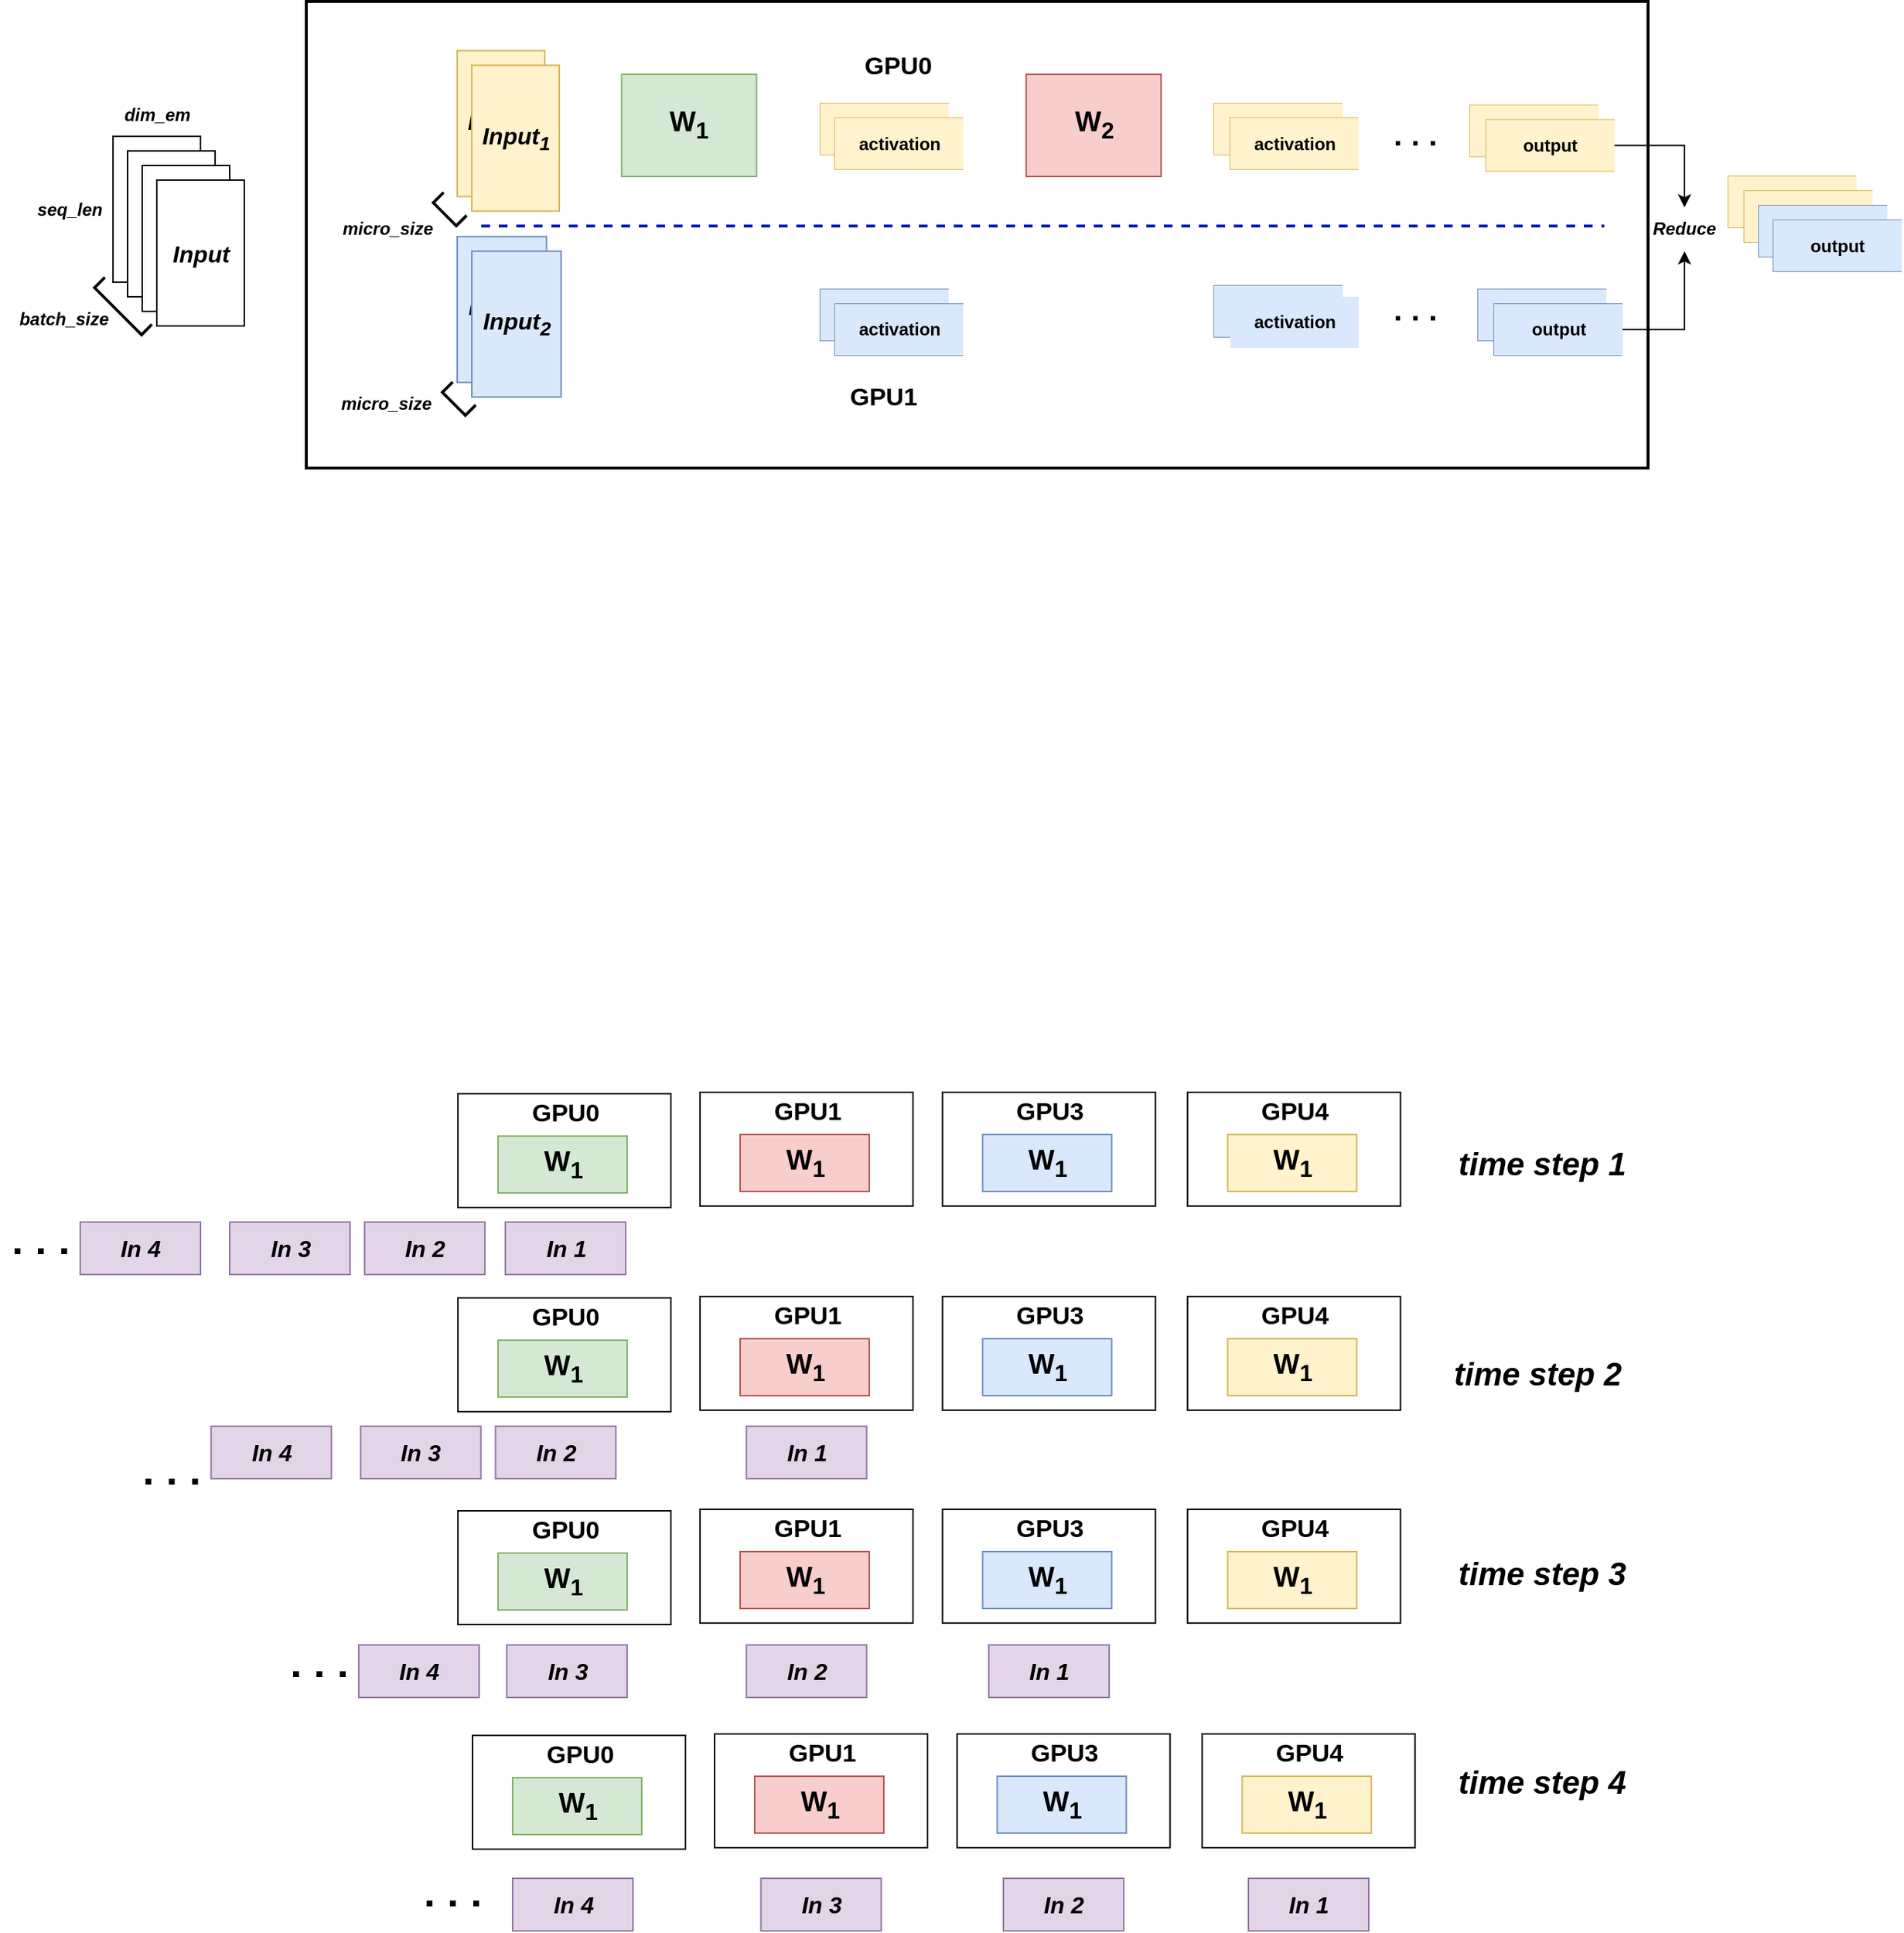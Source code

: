 <mxfile version="24.7.17">
  <diagram name="第 1 页" id="ZWRC2w0TFUeUorTWZ9yR">
    <mxGraphModel dx="2837" dy="1198" grid="1" gridSize="10" guides="1" tooltips="1" connect="1" arrows="1" fold="1" page="1" pageScale="1" pageWidth="827" pageHeight="1169" math="0" shadow="0">
      <root>
        <mxCell id="0" />
        <mxCell id="1" parent="0" />
        <mxCell id="dyWyHomLnpfcVi7wMT9M-77" value="" style="rounded=0;whiteSpace=wrap;html=1;" vertex="1" parent="1">
          <mxGeometry x="154" y="1362" width="146" height="78" as="geometry" />
        </mxCell>
        <mxCell id="dyWyHomLnpfcVi7wMT9M-1" value="" style="rounded=0;whiteSpace=wrap;html=1;strokeWidth=2;" vertex="1" parent="1">
          <mxGeometry x="50" y="613" width="920" height="320" as="geometry" />
        </mxCell>
        <mxCell id="dyWyHomLnpfcVi7wMT9M-2" value="&lt;b&gt;&lt;font style=&quot;font-size: 16px;&quot;&gt;&lt;i&gt;Input&lt;/i&gt;&lt;/font&gt;&lt;/b&gt;" style="rounded=0;whiteSpace=wrap;html=1;" vertex="1" parent="1">
          <mxGeometry x="-82.5" y="705.5" width="60" height="100" as="geometry" />
        </mxCell>
        <mxCell id="dyWyHomLnpfcVi7wMT9M-3" value="&lt;b&gt;&lt;font style=&quot;font-size: 19px;&quot;&gt;W&lt;sub&gt;1&lt;/sub&gt;&lt;/font&gt;&lt;/b&gt;" style="rounded=0;whiteSpace=wrap;html=1;fillColor=#d5e8d4;strokeColor=#82b366;" vertex="1" parent="1">
          <mxGeometry x="266.25" y="663" width="92.5" height="70" as="geometry" />
        </mxCell>
        <mxCell id="dyWyHomLnpfcVi7wMT9M-4" value="&lt;b&gt;&lt;font style=&quot;font-size: 19px;&quot;&gt;W&lt;sub&gt;1&lt;/sub&gt;&lt;/font&gt;&lt;/b&gt;" style="rounded=0;whiteSpace=wrap;html=1;fillColor=#d5e8d4;strokeColor=#82b366;" vertex="1" parent="1">
          <mxGeometry x="181.5" y="1391" width="88.5" height="39" as="geometry" />
        </mxCell>
        <mxCell id="dyWyHomLnpfcVi7wMT9M-5" value="" style="endArrow=none;dashed=1;html=1;rounded=0;strokeWidth=2;fillColor=#0050ef;strokeColor=#001DBC;" edge="1" parent="1">
          <mxGeometry width="50" height="50" relative="1" as="geometry">
            <mxPoint x="170" y="767" as="sourcePoint" />
            <mxPoint x="940" y="767" as="targetPoint" />
          </mxGeometry>
        </mxCell>
        <mxCell id="dyWyHomLnpfcVi7wMT9M-6" value="&lt;b&gt;&lt;font style=&quot;font-size: 17px;&quot;&gt;GPU0&lt;/font&gt;&lt;/b&gt;" style="text;html=1;align=center;verticalAlign=middle;whiteSpace=wrap;rounded=0;" vertex="1" parent="1">
          <mxGeometry x="426.25" y="643" width="60" height="30" as="geometry" />
        </mxCell>
        <mxCell id="dyWyHomLnpfcVi7wMT9M-7" value="&lt;b&gt;&lt;font style=&quot;font-size: 17px;&quot;&gt;GPU1&lt;/font&gt;&lt;/b&gt;" style="text;html=1;align=center;verticalAlign=middle;whiteSpace=wrap;rounded=0;" vertex="1" parent="1">
          <mxGeometry x="416.25" y="870.4" width="60" height="30" as="geometry" />
        </mxCell>
        <mxCell id="dyWyHomLnpfcVi7wMT9M-8" value="" style="shape=table;startSize=0;container=1;collapsible=0;childLayout=tableLayout;fillColor=#fff2cc;strokeColor=#d6b656;" vertex="1" parent="1">
          <mxGeometry x="402.5" y="683" width="87.5" height="35" as="geometry" />
        </mxCell>
        <mxCell id="dyWyHomLnpfcVi7wMT9M-9" value="" style="shape=tableRow;horizontal=0;startSize=0;swimlaneHead=0;swimlaneBody=0;strokeColor=inherit;top=0;left=0;bottom=0;right=0;collapsible=0;dropTarget=0;fillColor=none;points=[[0,0.5],[1,0.5]];portConstraint=eastwest;" vertex="1" parent="dyWyHomLnpfcVi7wMT9M-8">
          <mxGeometry width="87.5" height="35" as="geometry" />
        </mxCell>
        <mxCell id="dyWyHomLnpfcVi7wMT9M-10" value="&lt;b&gt;activation&lt;/b&gt;" style="shape=partialRectangle;html=1;whiteSpace=wrap;connectable=0;strokeColor=#d6b656;overflow=hidden;fillColor=#fff2cc;top=0;left=0;bottom=0;right=0;pointerEvents=1;" vertex="1" parent="dyWyHomLnpfcVi7wMT9M-9">
          <mxGeometry width="88" height="35" as="geometry">
            <mxRectangle width="88" height="35" as="alternateBounds" />
          </mxGeometry>
        </mxCell>
        <mxCell id="dyWyHomLnpfcVi7wMT9M-11" value="" style="shape=table;startSize=0;container=1;collapsible=0;childLayout=tableLayout;fillColor=#dae8fc;strokeColor=#6c8ebf;" vertex="1" parent="1">
          <mxGeometry x="402.5" y="810.5" width="87.5" height="35" as="geometry" />
        </mxCell>
        <mxCell id="dyWyHomLnpfcVi7wMT9M-12" value="" style="shape=tableRow;horizontal=0;startSize=0;swimlaneHead=0;swimlaneBody=0;strokeColor=#6c8ebf;top=0;left=0;bottom=0;right=0;collapsible=0;dropTarget=0;fillColor=#dae8fc;points=[[0,0.5],[1,0.5]];portConstraint=eastwest;" vertex="1" parent="dyWyHomLnpfcVi7wMT9M-11">
          <mxGeometry width="87.5" height="35" as="geometry" />
        </mxCell>
        <mxCell id="dyWyHomLnpfcVi7wMT9M-13" value="&lt;b&gt;activation&lt;/b&gt;" style="shape=partialRectangle;html=1;whiteSpace=wrap;connectable=0;strokeColor=#6c8ebf;overflow=hidden;fillColor=#dae8fc;top=0;left=0;bottom=0;right=0;pointerEvents=1;" vertex="1" parent="dyWyHomLnpfcVi7wMT9M-12">
          <mxGeometry width="88" height="35" as="geometry">
            <mxRectangle width="88" height="35" as="alternateBounds" />
          </mxGeometry>
        </mxCell>
        <mxCell id="dyWyHomLnpfcVi7wMT9M-14" value="&lt;b&gt;&lt;font style=&quot;font-size: 19px;&quot;&gt;W&lt;sub&gt;2&lt;/sub&gt;&lt;/font&gt;&lt;/b&gt;" style="rounded=0;whiteSpace=wrap;html=1;fillColor=#f8cecc;strokeColor=#b85450;" vertex="1" parent="1">
          <mxGeometry x="543.62" y="663" width="92.5" height="70" as="geometry" />
        </mxCell>
        <mxCell id="dyWyHomLnpfcVi7wMT9M-16" value="&lt;b&gt;&lt;font style=&quot;font-size: 16px;&quot;&gt;&lt;i&gt;Input&lt;sub&gt;2&lt;/sub&gt;&lt;/i&gt;&lt;/font&gt;&lt;/b&gt;" style="rounded=0;whiteSpace=wrap;html=1;fillColor=#dae8fc;strokeColor=#6c8ebf;" vertex="1" parent="1">
          <mxGeometry x="153.5" y="774.25" width="61.25" height="100" as="geometry" />
        </mxCell>
        <mxCell id="dyWyHomLnpfcVi7wMT9M-17" value="" style="shape=table;startSize=0;container=1;collapsible=0;childLayout=tableLayout;fillColor=#fff2cc;strokeColor=#d6b656;" vertex="1" parent="1">
          <mxGeometry x="672.5" y="683" width="87.5" height="35" as="geometry" />
        </mxCell>
        <mxCell id="dyWyHomLnpfcVi7wMT9M-18" value="" style="shape=tableRow;horizontal=0;startSize=0;swimlaneHead=0;swimlaneBody=0;strokeColor=inherit;top=0;left=0;bottom=0;right=0;collapsible=0;dropTarget=0;fillColor=none;points=[[0,0.5],[1,0.5]];portConstraint=eastwest;" vertex="1" parent="dyWyHomLnpfcVi7wMT9M-17">
          <mxGeometry width="87.5" height="35" as="geometry" />
        </mxCell>
        <mxCell id="dyWyHomLnpfcVi7wMT9M-19" value="&lt;b&gt;activation&lt;/b&gt;" style="shape=partialRectangle;html=1;whiteSpace=wrap;connectable=0;strokeColor=#d6b656;overflow=hidden;fillColor=#fff2cc;top=0;left=0;bottom=0;right=0;pointerEvents=1;" vertex="1" parent="dyWyHomLnpfcVi7wMT9M-18">
          <mxGeometry width="88" height="35" as="geometry">
            <mxRectangle width="88" height="35" as="alternateBounds" />
          </mxGeometry>
        </mxCell>
        <mxCell id="dyWyHomLnpfcVi7wMT9M-20" value="" style="shape=table;startSize=0;container=1;collapsible=0;childLayout=tableLayout;fillColor=#dae8fc;strokeColor=#6c8ebf;" vertex="1" parent="1">
          <mxGeometry x="672.5" y="808" width="87.5" height="35" as="geometry" />
        </mxCell>
        <mxCell id="dyWyHomLnpfcVi7wMT9M-21" value="" style="shape=tableRow;horizontal=0;startSize=0;swimlaneHead=0;swimlaneBody=0;strokeColor=#6c8ebf;top=0;left=0;bottom=0;right=0;collapsible=0;dropTarget=0;fillColor=#dae8fc;points=[[0,0.5],[1,0.5]];portConstraint=eastwest;" vertex="1" parent="dyWyHomLnpfcVi7wMT9M-20">
          <mxGeometry width="87.5" height="35" as="geometry" />
        </mxCell>
        <mxCell id="dyWyHomLnpfcVi7wMT9M-22" value="&lt;b&gt;activation&lt;/b&gt;" style="shape=partialRectangle;html=1;whiteSpace=wrap;connectable=0;strokeColor=#6c8ebf;overflow=hidden;fillColor=#dae8fc;top=0;left=0;bottom=0;right=0;pointerEvents=1;" vertex="1" parent="dyWyHomLnpfcVi7wMT9M-21">
          <mxGeometry width="88" height="35" as="geometry">
            <mxRectangle width="88" height="35" as="alternateBounds" />
          </mxGeometry>
        </mxCell>
        <mxCell id="dyWyHomLnpfcVi7wMT9M-23" value="&lt;b&gt;&lt;i&gt;batch_size&lt;/i&gt;&lt;/b&gt;" style="text;html=1;align=center;verticalAlign=middle;whiteSpace=wrap;rounded=0;" vertex="1" parent="1">
          <mxGeometry x="-160" y="815.5" width="87.5" height="30" as="geometry" />
        </mxCell>
        <mxCell id="dyWyHomLnpfcVi7wMT9M-24" value="&lt;i&gt;&lt;b&gt;seq_len&lt;/b&gt;&lt;/i&gt;" style="text;html=1;align=center;verticalAlign=middle;whiteSpace=wrap;rounded=0;" vertex="1" parent="1">
          <mxGeometry x="-142.5" y="740.5" width="60" height="30" as="geometry" />
        </mxCell>
        <mxCell id="dyWyHomLnpfcVi7wMT9M-25" value="&lt;i&gt;&lt;b&gt;dim_em&lt;/b&gt;&lt;/i&gt;" style="text;html=1;align=center;verticalAlign=middle;whiteSpace=wrap;rounded=0;" vertex="1" parent="1">
          <mxGeometry x="-82.5" y="675.5" width="60" height="30" as="geometry" />
        </mxCell>
        <mxCell id="dyWyHomLnpfcVi7wMT9M-26" value="&lt;b&gt;&lt;font style=&quot;font-size: 16px;&quot;&gt;&lt;i&gt;Input&lt;/i&gt;&lt;/font&gt;&lt;/b&gt;" style="rounded=0;whiteSpace=wrap;html=1;" vertex="1" parent="1">
          <mxGeometry x="-72.5" y="715.5" width="60" height="100" as="geometry" />
        </mxCell>
        <mxCell id="dyWyHomLnpfcVi7wMT9M-27" value="&lt;b&gt;&lt;font style=&quot;font-size: 16px;&quot;&gt;&lt;i&gt;Input&lt;/i&gt;&lt;/font&gt;&lt;/b&gt;" style="rounded=0;whiteSpace=wrap;html=1;" vertex="1" parent="1">
          <mxGeometry x="-62.5" y="725.5" width="60" height="100" as="geometry" />
        </mxCell>
        <mxCell id="dyWyHomLnpfcVi7wMT9M-28" value="" style="strokeWidth=2;html=1;shape=mxgraph.flowchart.annotation_1;align=left;pointerEvents=1;rotation=-45;" vertex="1" parent="1">
          <mxGeometry x="-80.52" y="799.07" width="10" height="45.61" as="geometry" />
        </mxCell>
        <mxCell id="dyWyHomLnpfcVi7wMT9M-29" value="&lt;b&gt;&lt;font style=&quot;font-size: 16px;&quot;&gt;&lt;i&gt;Input&lt;sub&gt;1&lt;/sub&gt;&lt;/i&gt;&lt;/font&gt;&lt;/b&gt;" style="rounded=0;whiteSpace=wrap;html=1;fillColor=#fff2cc;strokeColor=#d6b656;" vertex="1" parent="1">
          <mxGeometry x="153.5" y="646.75" width="60" height="100" as="geometry" />
        </mxCell>
        <mxCell id="dyWyHomLnpfcVi7wMT9M-30" value="&lt;b&gt;&lt;font style=&quot;font-size: 16px;&quot;&gt;&lt;i&gt;Input&lt;/i&gt;&lt;/font&gt;&lt;/b&gt;" style="rounded=0;whiteSpace=wrap;html=1;" vertex="1" parent="1">
          <mxGeometry x="-52.5" y="735.5" width="60" height="100" as="geometry" />
        </mxCell>
        <mxCell id="dyWyHomLnpfcVi7wMT9M-31" value="&lt;b&gt;&lt;font style=&quot;font-size: 16px;&quot;&gt;&lt;i&gt;Input&lt;sub&gt;1&lt;/sub&gt;&lt;/i&gt;&lt;/font&gt;&lt;/b&gt;" style="rounded=0;whiteSpace=wrap;html=1;fillColor=#fff2cc;strokeColor=#d6b656;" vertex="1" parent="1">
          <mxGeometry x="163.5" y="656.75" width="60" height="100" as="geometry" />
        </mxCell>
        <mxCell id="dyWyHomLnpfcVi7wMT9M-32" value="&lt;b&gt;&lt;font style=&quot;font-size: 16px;&quot;&gt;&lt;i&gt;Input&lt;sub&gt;2&lt;/sub&gt;&lt;/i&gt;&lt;/font&gt;&lt;/b&gt;" style="rounded=0;whiteSpace=wrap;html=1;fillColor=#dae8fc;strokeColor=#6c8ebf;" vertex="1" parent="1">
          <mxGeometry x="163.5" y="784.25" width="61.25" height="100" as="geometry" />
        </mxCell>
        <mxCell id="dyWyHomLnpfcVi7wMT9M-33" value="" style="strokeWidth=2;html=1;shape=mxgraph.flowchart.annotation_1;align=left;pointerEvents=1;rotation=-45;" vertex="1" parent="1">
          <mxGeometry x="143.5" y="744.25" width="10" height="22.29" as="geometry" />
        </mxCell>
        <mxCell id="dyWyHomLnpfcVi7wMT9M-34" value="&lt;b&gt;&lt;i&gt;micro_size&lt;/i&gt;&lt;/b&gt;" style="text;html=1;align=center;verticalAlign=middle;whiteSpace=wrap;rounded=0;" vertex="1" parent="1">
          <mxGeometry x="62.25" y="754.25" width="87.5" height="30" as="geometry" />
        </mxCell>
        <mxCell id="dyWyHomLnpfcVi7wMT9M-35" value="" style="strokeWidth=2;html=1;shape=mxgraph.flowchart.annotation_1;align=left;pointerEvents=1;rotation=-45;" vertex="1" parent="1">
          <mxGeometry x="149.75" y="874.25" width="10" height="22.29" as="geometry" />
        </mxCell>
        <mxCell id="dyWyHomLnpfcVi7wMT9M-36" value="&lt;b&gt;&lt;i&gt;micro_size&lt;/i&gt;&lt;/b&gt;" style="text;html=1;align=center;verticalAlign=middle;whiteSpace=wrap;rounded=0;" vertex="1" parent="1">
          <mxGeometry x="61" y="874.25" width="87.5" height="30" as="geometry" />
        </mxCell>
        <mxCell id="dyWyHomLnpfcVi7wMT9M-38" value="" style="shape=table;startSize=0;container=1;collapsible=0;childLayout=tableLayout;fillColor=#fff2cc;strokeColor=#d6b656;" vertex="1" parent="1">
          <mxGeometry x="412.5" y="693" width="87.5" height="35" as="geometry" />
        </mxCell>
        <mxCell id="dyWyHomLnpfcVi7wMT9M-39" value="" style="shape=tableRow;horizontal=0;startSize=0;swimlaneHead=0;swimlaneBody=0;strokeColor=inherit;top=0;left=0;bottom=0;right=0;collapsible=0;dropTarget=0;fillColor=none;points=[[0,0.5],[1,0.5]];portConstraint=eastwest;" vertex="1" parent="dyWyHomLnpfcVi7wMT9M-38">
          <mxGeometry width="87.5" height="35" as="geometry" />
        </mxCell>
        <mxCell id="dyWyHomLnpfcVi7wMT9M-40" value="&lt;b&gt;activation&lt;/b&gt;" style="shape=partialRectangle;html=1;whiteSpace=wrap;connectable=0;strokeColor=#d6b656;overflow=hidden;fillColor=#fff2cc;top=0;left=0;bottom=0;right=0;pointerEvents=1;" vertex="1" parent="dyWyHomLnpfcVi7wMT9M-39">
          <mxGeometry width="88" height="35" as="geometry">
            <mxRectangle width="88" height="35" as="alternateBounds" />
          </mxGeometry>
        </mxCell>
        <mxCell id="dyWyHomLnpfcVi7wMT9M-41" value="" style="shape=table;startSize=0;container=1;collapsible=0;childLayout=tableLayout;fillColor=#dae8fc;strokeColor=#6c8ebf;" vertex="1" parent="1">
          <mxGeometry x="412.5" y="820.5" width="87.5" height="35" as="geometry" />
        </mxCell>
        <mxCell id="dyWyHomLnpfcVi7wMT9M-42" value="" style="shape=tableRow;horizontal=0;startSize=0;swimlaneHead=0;swimlaneBody=0;strokeColor=#6c8ebf;top=0;left=0;bottom=0;right=0;collapsible=0;dropTarget=0;fillColor=#dae8fc;points=[[0,0.5],[1,0.5]];portConstraint=eastwest;" vertex="1" parent="dyWyHomLnpfcVi7wMT9M-41">
          <mxGeometry width="87.5" height="35" as="geometry" />
        </mxCell>
        <mxCell id="dyWyHomLnpfcVi7wMT9M-43" value="&lt;b&gt;activation&lt;/b&gt;" style="shape=partialRectangle;html=1;whiteSpace=wrap;connectable=0;strokeColor=#6c8ebf;overflow=hidden;fillColor=#dae8fc;top=0;left=0;bottom=0;right=0;pointerEvents=1;" vertex="1" parent="dyWyHomLnpfcVi7wMT9M-42">
          <mxGeometry width="88" height="35" as="geometry">
            <mxRectangle width="88" height="35" as="alternateBounds" />
          </mxGeometry>
        </mxCell>
        <mxCell id="dyWyHomLnpfcVi7wMT9M-44" value="" style="shape=table;startSize=0;container=1;collapsible=0;childLayout=tableLayout;fillColor=#fff2cc;strokeColor=#d6b656;" vertex="1" parent="1">
          <mxGeometry x="683.5" y="693" width="87.5" height="35" as="geometry" />
        </mxCell>
        <mxCell id="dyWyHomLnpfcVi7wMT9M-45" value="" style="shape=tableRow;horizontal=0;startSize=0;swimlaneHead=0;swimlaneBody=0;strokeColor=inherit;top=0;left=0;bottom=0;right=0;collapsible=0;dropTarget=0;fillColor=none;points=[[0,0.5],[1,0.5]];portConstraint=eastwest;" vertex="1" parent="dyWyHomLnpfcVi7wMT9M-44">
          <mxGeometry width="87.5" height="35" as="geometry" />
        </mxCell>
        <mxCell id="dyWyHomLnpfcVi7wMT9M-46" value="&lt;b&gt;activation&lt;/b&gt;" style="shape=partialRectangle;html=1;whiteSpace=wrap;connectable=0;strokeColor=#d6b656;overflow=hidden;fillColor=#fff2cc;top=0;left=0;bottom=0;right=0;pointerEvents=1;" vertex="1" parent="dyWyHomLnpfcVi7wMT9M-45">
          <mxGeometry width="88" height="35" as="geometry">
            <mxRectangle width="88" height="35" as="alternateBounds" />
          </mxGeometry>
        </mxCell>
        <mxCell id="dyWyHomLnpfcVi7wMT9M-47" value="&lt;b&gt;activation&lt;/b&gt;" style="shape=partialRectangle;html=1;whiteSpace=wrap;connectable=0;strokeColor=#6C8EBF;overflow=hidden;fillColor=#dae8fc;top=0;left=0;bottom=0;right=0;pointerEvents=1;" vertex="1" parent="1">
          <mxGeometry x="683.5" y="815.5" width="88" height="35" as="geometry">
            <mxRectangle width="88" height="35" as="alternateBounds" />
          </mxGeometry>
        </mxCell>
        <mxCell id="dyWyHomLnpfcVi7wMT9M-48" value="" style="endArrow=none;dashed=1;html=1;dashPattern=1 3;strokeWidth=3;rounded=0;" edge="1" parent="1">
          <mxGeometry width="50" height="50" relative="1" as="geometry">
            <mxPoint x="797" y="710.21" as="sourcePoint" />
            <mxPoint x="827" y="710.21" as="targetPoint" />
          </mxGeometry>
        </mxCell>
        <mxCell id="dyWyHomLnpfcVi7wMT9M-49" value="" style="endArrow=none;dashed=1;html=1;dashPattern=1 3;strokeWidth=3;rounded=0;" edge="1" parent="1">
          <mxGeometry width="50" height="50" relative="1" as="geometry">
            <mxPoint x="797" y="830.3" as="sourcePoint" />
            <mxPoint x="827" y="830.3" as="targetPoint" />
          </mxGeometry>
        </mxCell>
        <mxCell id="dyWyHomLnpfcVi7wMT9M-50" value="" style="shape=table;startSize=0;container=1;collapsible=0;childLayout=tableLayout;fillColor=#fff2cc;strokeColor=#d6b656;" vertex="1" parent="1">
          <mxGeometry x="848" y="684.25" width="87.5" height="35" as="geometry" />
        </mxCell>
        <mxCell id="dyWyHomLnpfcVi7wMT9M-51" value="" style="shape=tableRow;horizontal=0;startSize=0;swimlaneHead=0;swimlaneBody=0;strokeColor=inherit;top=0;left=0;bottom=0;right=0;collapsible=0;dropTarget=0;fillColor=none;points=[[0,0.5],[1,0.5]];portConstraint=eastwest;" vertex="1" parent="dyWyHomLnpfcVi7wMT9M-50">
          <mxGeometry width="87.5" height="35" as="geometry" />
        </mxCell>
        <mxCell id="dyWyHomLnpfcVi7wMT9M-52" value="&lt;b&gt;activation&lt;/b&gt;" style="shape=partialRectangle;html=1;whiteSpace=wrap;connectable=0;strokeColor=#d6b656;overflow=hidden;fillColor=#fff2cc;top=0;left=0;bottom=0;right=0;pointerEvents=1;" vertex="1" parent="dyWyHomLnpfcVi7wMT9M-51">
          <mxGeometry width="88" height="35" as="geometry">
            <mxRectangle width="88" height="35" as="alternateBounds" />
          </mxGeometry>
        </mxCell>
        <mxCell id="dyWyHomLnpfcVi7wMT9M-53" style="edgeStyle=orthogonalEdgeStyle;rounded=0;orthogonalLoop=1;jettySize=auto;html=1;exitX=1;exitY=0.5;exitDx=0;exitDy=0;entryX=0.5;entryY=0;entryDx=0;entryDy=0;" edge="1" parent="1" source="dyWyHomLnpfcVi7wMT9M-54" target="dyWyHomLnpfcVi7wMT9M-57">
          <mxGeometry relative="1" as="geometry" />
        </mxCell>
        <mxCell id="dyWyHomLnpfcVi7wMT9M-54" value="" style="shape=table;startSize=0;container=1;collapsible=0;childLayout=tableLayout;fillColor=#fff2cc;strokeColor=#d6b656;" vertex="1" parent="1">
          <mxGeometry x="859" y="694.25" width="87.5" height="35" as="geometry" />
        </mxCell>
        <mxCell id="dyWyHomLnpfcVi7wMT9M-55" value="" style="shape=tableRow;horizontal=0;startSize=0;swimlaneHead=0;swimlaneBody=0;strokeColor=inherit;top=0;left=0;bottom=0;right=0;collapsible=0;dropTarget=0;fillColor=none;points=[[0,0.5],[1,0.5]];portConstraint=eastwest;" vertex="1" parent="dyWyHomLnpfcVi7wMT9M-54">
          <mxGeometry width="87.5" height="35" as="geometry" />
        </mxCell>
        <mxCell id="dyWyHomLnpfcVi7wMT9M-56" value="&lt;b&gt;output&lt;/b&gt;" style="shape=partialRectangle;html=1;whiteSpace=wrap;connectable=0;strokeColor=#d6b656;overflow=hidden;fillColor=#fff2cc;top=0;left=0;bottom=0;right=0;pointerEvents=1;" vertex="1" parent="dyWyHomLnpfcVi7wMT9M-55">
          <mxGeometry width="88" height="35" as="geometry">
            <mxRectangle width="88" height="35" as="alternateBounds" />
          </mxGeometry>
        </mxCell>
        <mxCell id="dyWyHomLnpfcVi7wMT9M-57" value="&lt;b&gt;&lt;i&gt;Reduce&lt;/i&gt;&lt;/b&gt;" style="text;html=1;align=center;verticalAlign=middle;whiteSpace=wrap;rounded=0;" vertex="1" parent="1">
          <mxGeometry x="965" y="754.25" width="60" height="30" as="geometry" />
        </mxCell>
        <mxCell id="dyWyHomLnpfcVi7wMT9M-58" value="" style="shape=table;startSize=0;container=1;collapsible=0;childLayout=tableLayout;fillColor=#dae8fc;strokeColor=#6c8ebf;" vertex="1" parent="1">
          <mxGeometry x="853.5" y="810.5" width="87.5" height="35" as="geometry" />
        </mxCell>
        <mxCell id="dyWyHomLnpfcVi7wMT9M-59" value="" style="shape=tableRow;horizontal=0;startSize=0;swimlaneHead=0;swimlaneBody=0;strokeColor=inherit;top=0;left=0;bottom=0;right=0;collapsible=0;dropTarget=0;fillColor=none;points=[[0,0.5],[1,0.5]];portConstraint=eastwest;" vertex="1" parent="dyWyHomLnpfcVi7wMT9M-58">
          <mxGeometry width="87.5" height="35" as="geometry" />
        </mxCell>
        <mxCell id="dyWyHomLnpfcVi7wMT9M-60" value="&lt;b&gt;activation&lt;/b&gt;" style="shape=partialRectangle;html=1;whiteSpace=wrap;connectable=0;strokeColor=#6c8ebf;overflow=hidden;fillColor=#dae8fc;top=0;left=0;bottom=0;right=0;pointerEvents=1;" vertex="1" parent="dyWyHomLnpfcVi7wMT9M-59">
          <mxGeometry width="88" height="35" as="geometry">
            <mxRectangle width="88" height="35" as="alternateBounds" />
          </mxGeometry>
        </mxCell>
        <mxCell id="dyWyHomLnpfcVi7wMT9M-61" style="edgeStyle=orthogonalEdgeStyle;rounded=0;orthogonalLoop=1;jettySize=auto;html=1;exitX=1;exitY=0.5;exitDx=0;exitDy=0;" edge="1" parent="1" source="dyWyHomLnpfcVi7wMT9M-62" target="dyWyHomLnpfcVi7wMT9M-57">
          <mxGeometry relative="1" as="geometry" />
        </mxCell>
        <mxCell id="dyWyHomLnpfcVi7wMT9M-62" value="" style="shape=table;startSize=0;container=1;collapsible=0;childLayout=tableLayout;fillColor=#dae8fc;strokeColor=#6c8ebf;" vertex="1" parent="1">
          <mxGeometry x="864.5" y="820.5" width="87.5" height="35" as="geometry" />
        </mxCell>
        <mxCell id="dyWyHomLnpfcVi7wMT9M-63" value="" style="shape=tableRow;horizontal=0;startSize=0;swimlaneHead=0;swimlaneBody=0;strokeColor=inherit;top=0;left=0;bottom=0;right=0;collapsible=0;dropTarget=0;fillColor=none;points=[[0,0.5],[1,0.5]];portConstraint=eastwest;" vertex="1" parent="dyWyHomLnpfcVi7wMT9M-62">
          <mxGeometry width="87.5" height="35" as="geometry" />
        </mxCell>
        <mxCell id="dyWyHomLnpfcVi7wMT9M-64" value="&lt;b&gt;output&lt;/b&gt;" style="shape=partialRectangle;html=1;whiteSpace=wrap;connectable=0;strokeColor=#6c8ebf;overflow=hidden;fillColor=#dae8fc;top=0;left=0;bottom=0;right=0;pointerEvents=1;" vertex="1" parent="dyWyHomLnpfcVi7wMT9M-63">
          <mxGeometry width="88" height="35" as="geometry">
            <mxRectangle width="88" height="35" as="alternateBounds" />
          </mxGeometry>
        </mxCell>
        <mxCell id="dyWyHomLnpfcVi7wMT9M-65" value="" style="shape=table;startSize=0;container=1;collapsible=0;childLayout=tableLayout;fillColor=#fff2cc;strokeColor=#d6b656;" vertex="1" parent="1">
          <mxGeometry x="1025" y="733" width="87.5" height="35" as="geometry" />
        </mxCell>
        <mxCell id="dyWyHomLnpfcVi7wMT9M-66" value="" style="shape=tableRow;horizontal=0;startSize=0;swimlaneHead=0;swimlaneBody=0;strokeColor=inherit;top=0;left=0;bottom=0;right=0;collapsible=0;dropTarget=0;fillColor=none;points=[[0,0.5],[1,0.5]];portConstraint=eastwest;" vertex="1" parent="dyWyHomLnpfcVi7wMT9M-65">
          <mxGeometry width="87.5" height="35" as="geometry" />
        </mxCell>
        <mxCell id="dyWyHomLnpfcVi7wMT9M-67" value="&lt;b&gt;activation&lt;/b&gt;" style="shape=partialRectangle;html=1;whiteSpace=wrap;connectable=0;strokeColor=#d6b656;overflow=hidden;fillColor=#fff2cc;top=0;left=0;bottom=0;right=0;pointerEvents=1;" vertex="1" parent="dyWyHomLnpfcVi7wMT9M-66">
          <mxGeometry width="88" height="35" as="geometry">
            <mxRectangle width="88" height="35" as="alternateBounds" />
          </mxGeometry>
        </mxCell>
        <mxCell id="dyWyHomLnpfcVi7wMT9M-68" value="" style="shape=table;startSize=0;container=1;collapsible=0;childLayout=tableLayout;fillColor=#fff2cc;strokeColor=#d6b656;" vertex="1" parent="1">
          <mxGeometry x="1036" y="743" width="87.5" height="35" as="geometry" />
        </mxCell>
        <mxCell id="dyWyHomLnpfcVi7wMT9M-69" value="" style="shape=tableRow;horizontal=0;startSize=0;swimlaneHead=0;swimlaneBody=0;strokeColor=inherit;top=0;left=0;bottom=0;right=0;collapsible=0;dropTarget=0;fillColor=none;points=[[0,0.5],[1,0.5]];portConstraint=eastwest;" vertex="1" parent="dyWyHomLnpfcVi7wMT9M-68">
          <mxGeometry width="87.5" height="35" as="geometry" />
        </mxCell>
        <mxCell id="dyWyHomLnpfcVi7wMT9M-70" value="&lt;b&gt;output&lt;/b&gt;" style="shape=partialRectangle;html=1;whiteSpace=wrap;connectable=0;strokeColor=#d6b656;overflow=hidden;fillColor=#fff2cc;top=0;left=0;bottom=0;right=0;pointerEvents=1;" vertex="1" parent="dyWyHomLnpfcVi7wMT9M-69">
          <mxGeometry width="88" height="35" as="geometry">
            <mxRectangle width="88" height="35" as="alternateBounds" />
          </mxGeometry>
        </mxCell>
        <mxCell id="dyWyHomLnpfcVi7wMT9M-71" value="" style="shape=table;startSize=0;container=1;collapsible=0;childLayout=tableLayout;fillColor=#dae8fc;strokeColor=#6c8ebf;" vertex="1" parent="1">
          <mxGeometry x="1046" y="753" width="87.5" height="35" as="geometry" />
        </mxCell>
        <mxCell id="dyWyHomLnpfcVi7wMT9M-72" value="" style="shape=tableRow;horizontal=0;startSize=0;swimlaneHead=0;swimlaneBody=0;strokeColor=inherit;top=0;left=0;bottom=0;right=0;collapsible=0;dropTarget=0;fillColor=none;points=[[0,0.5],[1,0.5]];portConstraint=eastwest;" vertex="1" parent="dyWyHomLnpfcVi7wMT9M-71">
          <mxGeometry width="87.5" height="35" as="geometry" />
        </mxCell>
        <mxCell id="dyWyHomLnpfcVi7wMT9M-73" value="&lt;b&gt;output&lt;/b&gt;" style="shape=partialRectangle;html=1;whiteSpace=wrap;connectable=0;strokeColor=#6c8ebf;overflow=hidden;fillColor=#dae8fc;top=0;left=0;bottom=0;right=0;pointerEvents=1;" vertex="1" parent="dyWyHomLnpfcVi7wMT9M-72">
          <mxGeometry width="88" height="35" as="geometry">
            <mxRectangle width="88" height="35" as="alternateBounds" />
          </mxGeometry>
        </mxCell>
        <mxCell id="dyWyHomLnpfcVi7wMT9M-74" value="" style="shape=table;startSize=0;container=1;collapsible=0;childLayout=tableLayout;fillColor=#dae8fc;strokeColor=#6c8ebf;" vertex="1" parent="1">
          <mxGeometry x="1056" y="763" width="87.5" height="35" as="geometry" />
        </mxCell>
        <mxCell id="dyWyHomLnpfcVi7wMT9M-75" value="" style="shape=tableRow;horizontal=0;startSize=0;swimlaneHead=0;swimlaneBody=0;strokeColor=inherit;top=0;left=0;bottom=0;right=0;collapsible=0;dropTarget=0;fillColor=none;points=[[0,0.5],[1,0.5]];portConstraint=eastwest;" vertex="1" parent="dyWyHomLnpfcVi7wMT9M-74">
          <mxGeometry width="87.5" height="35" as="geometry" />
        </mxCell>
        <mxCell id="dyWyHomLnpfcVi7wMT9M-76" value="&lt;b&gt;output&lt;/b&gt;" style="shape=partialRectangle;html=1;whiteSpace=wrap;connectable=0;strokeColor=#6c8ebf;overflow=hidden;fillColor=#dae8fc;top=0;left=0;bottom=0;right=0;pointerEvents=1;" vertex="1" parent="dyWyHomLnpfcVi7wMT9M-75">
          <mxGeometry width="88" height="35" as="geometry">
            <mxRectangle width="88" height="35" as="alternateBounds" />
          </mxGeometry>
        </mxCell>
        <mxCell id="dyWyHomLnpfcVi7wMT9M-78" value="&lt;b&gt;&lt;font style=&quot;font-size: 17px;&quot;&gt;GPU0&lt;/font&gt;&lt;/b&gt;" style="text;html=1;align=center;verticalAlign=middle;whiteSpace=wrap;rounded=0;" vertex="1" parent="1">
          <mxGeometry x="197.75" y="1361" width="60" height="30" as="geometry" />
        </mxCell>
        <mxCell id="dyWyHomLnpfcVi7wMT9M-81" value="&lt;span style=&quot;font-size: 16px;&quot;&gt;&lt;b&gt;&lt;i&gt;In 1&lt;/i&gt;&lt;/b&gt;&lt;/span&gt;" style="rounded=0;whiteSpace=wrap;html=1;fillColor=#e1d5e7;strokeColor=#9673a6;" vertex="1" parent="1">
          <mxGeometry x="186.5" y="1450" width="82.5" height="36" as="geometry" />
        </mxCell>
        <mxCell id="dyWyHomLnpfcVi7wMT9M-101" value="&lt;span style=&quot;font-size: 16px;&quot;&gt;&lt;b&gt;&lt;i&gt;In 2&lt;/i&gt;&lt;/b&gt;&lt;/span&gt;" style="rounded=0;whiteSpace=wrap;html=1;fillColor=#e1d5e7;strokeColor=#9673a6;" vertex="1" parent="1">
          <mxGeometry x="90" y="1450" width="82.5" height="36" as="geometry" />
        </mxCell>
        <mxCell id="dyWyHomLnpfcVi7wMT9M-102" value="" style="group" vertex="1" connectable="0" parent="1">
          <mxGeometry x="654.25" y="1360" width="146" height="79" as="geometry" />
        </mxCell>
        <mxCell id="dyWyHomLnpfcVi7wMT9M-98" value="" style="rounded=0;whiteSpace=wrap;html=1;" vertex="1" parent="dyWyHomLnpfcVi7wMT9M-102">
          <mxGeometry y="1" width="146" height="78" as="geometry" />
        </mxCell>
        <mxCell id="dyWyHomLnpfcVi7wMT9M-99" value="&lt;b&gt;&lt;font style=&quot;font-size: 19px;&quot;&gt;W&lt;sub&gt;1&lt;/sub&gt;&lt;/font&gt;&lt;/b&gt;" style="rounded=0;whiteSpace=wrap;html=1;fillColor=#fff2cc;strokeColor=#d6b656;" vertex="1" parent="dyWyHomLnpfcVi7wMT9M-102">
          <mxGeometry x="27.5" y="30" width="88.5" height="39" as="geometry" />
        </mxCell>
        <mxCell id="dyWyHomLnpfcVi7wMT9M-100" value="&lt;b&gt;&lt;font style=&quot;font-size: 17px;&quot;&gt;GPU4&lt;/font&gt;&lt;/b&gt;" style="text;html=1;align=center;verticalAlign=middle;whiteSpace=wrap;rounded=0;" vertex="1" parent="dyWyHomLnpfcVi7wMT9M-102">
          <mxGeometry x="43.75" width="60" height="30" as="geometry" />
        </mxCell>
        <mxCell id="dyWyHomLnpfcVi7wMT9M-103" value="" style="group" vertex="1" connectable="0" parent="1">
          <mxGeometry x="486.25" y="1360" width="146" height="79" as="geometry" />
        </mxCell>
        <mxCell id="dyWyHomLnpfcVi7wMT9M-95" value="" style="rounded=0;whiteSpace=wrap;html=1;" vertex="1" parent="dyWyHomLnpfcVi7wMT9M-103">
          <mxGeometry y="1" width="146" height="78" as="geometry" />
        </mxCell>
        <mxCell id="dyWyHomLnpfcVi7wMT9M-96" value="&lt;b&gt;&lt;font style=&quot;font-size: 19px;&quot;&gt;W&lt;sub&gt;1&lt;/sub&gt;&lt;/font&gt;&lt;/b&gt;" style="rounded=0;whiteSpace=wrap;html=1;fillColor=#dae8fc;strokeColor=#6c8ebf;" vertex="1" parent="dyWyHomLnpfcVi7wMT9M-103">
          <mxGeometry x="27.5" y="30" width="88.5" height="39" as="geometry" />
        </mxCell>
        <mxCell id="dyWyHomLnpfcVi7wMT9M-97" value="&lt;b&gt;&lt;font style=&quot;font-size: 17px;&quot;&gt;GPU3&lt;/font&gt;&lt;/b&gt;" style="text;html=1;align=center;verticalAlign=middle;whiteSpace=wrap;rounded=0;" vertex="1" parent="dyWyHomLnpfcVi7wMT9M-103">
          <mxGeometry x="43.75" width="60" height="30" as="geometry" />
        </mxCell>
        <mxCell id="dyWyHomLnpfcVi7wMT9M-104" value="" style="group" vertex="1" connectable="0" parent="1">
          <mxGeometry x="320" y="1360" width="146" height="79" as="geometry" />
        </mxCell>
        <mxCell id="dyWyHomLnpfcVi7wMT9M-92" value="" style="rounded=0;whiteSpace=wrap;html=1;" vertex="1" parent="dyWyHomLnpfcVi7wMT9M-104">
          <mxGeometry y="1" width="146" height="78" as="geometry" />
        </mxCell>
        <mxCell id="dyWyHomLnpfcVi7wMT9M-93" value="&lt;b&gt;&lt;font style=&quot;font-size: 19px;&quot;&gt;W&lt;sub&gt;1&lt;/sub&gt;&lt;/font&gt;&lt;/b&gt;" style="rounded=0;whiteSpace=wrap;html=1;fillColor=#f8cecc;strokeColor=#b85450;" vertex="1" parent="dyWyHomLnpfcVi7wMT9M-104">
          <mxGeometry x="27.5" y="30" width="88.5" height="39" as="geometry" />
        </mxCell>
        <mxCell id="dyWyHomLnpfcVi7wMT9M-94" value="&lt;b&gt;&lt;font style=&quot;font-size: 17px;&quot;&gt;GPU1&lt;/font&gt;&lt;/b&gt;" style="text;html=1;align=center;verticalAlign=middle;whiteSpace=wrap;rounded=0;" vertex="1" parent="dyWyHomLnpfcVi7wMT9M-104">
          <mxGeometry x="43.75" width="60" height="30" as="geometry" />
        </mxCell>
        <mxCell id="dyWyHomLnpfcVi7wMT9M-105" value="&lt;span style=&quot;font-size: 16px;&quot;&gt;&lt;b&gt;&lt;i&gt;In 3&lt;/i&gt;&lt;/b&gt;&lt;/span&gt;" style="rounded=0;whiteSpace=wrap;html=1;fillColor=#e1d5e7;strokeColor=#9673a6;" vertex="1" parent="1">
          <mxGeometry x="-2.5" y="1450" width="82.5" height="36" as="geometry" />
        </mxCell>
        <mxCell id="dyWyHomLnpfcVi7wMT9M-106" value="&lt;span style=&quot;font-size: 16px;&quot;&gt;&lt;b&gt;&lt;i&gt;In 4&lt;/i&gt;&lt;/b&gt;&lt;/span&gt;" style="rounded=0;whiteSpace=wrap;html=1;fillColor=#e1d5e7;strokeColor=#9673a6;" vertex="1" parent="1">
          <mxGeometry x="-105" y="1450" width="82.5" height="36" as="geometry" />
        </mxCell>
        <mxCell id="dyWyHomLnpfcVi7wMT9M-108" value="" style="endArrow=none;dashed=1;html=1;dashPattern=1 3;strokeWidth=4;rounded=0;" edge="1" parent="1">
          <mxGeometry width="50" height="50" relative="1" as="geometry">
            <mxPoint x="-150" y="1470" as="sourcePoint" />
            <mxPoint x="-110" y="1470" as="targetPoint" />
          </mxGeometry>
        </mxCell>
        <mxCell id="dyWyHomLnpfcVi7wMT9M-109" value="" style="rounded=0;whiteSpace=wrap;html=1;" vertex="1" parent="1">
          <mxGeometry x="154" y="1502" width="146" height="78" as="geometry" />
        </mxCell>
        <mxCell id="dyWyHomLnpfcVi7wMT9M-110" value="&lt;b&gt;&lt;font style=&quot;font-size: 19px;&quot;&gt;W&lt;sub&gt;1&lt;/sub&gt;&lt;/font&gt;&lt;/b&gt;" style="rounded=0;whiteSpace=wrap;html=1;fillColor=#d5e8d4;strokeColor=#82b366;" vertex="1" parent="1">
          <mxGeometry x="181.5" y="1531" width="88.5" height="39" as="geometry" />
        </mxCell>
        <mxCell id="dyWyHomLnpfcVi7wMT9M-111" value="&lt;b&gt;&lt;font style=&quot;font-size: 17px;&quot;&gt;GPU0&lt;/font&gt;&lt;/b&gt;" style="text;html=1;align=center;verticalAlign=middle;whiteSpace=wrap;rounded=0;" vertex="1" parent="1">
          <mxGeometry x="197.75" y="1501" width="60" height="30" as="geometry" />
        </mxCell>
        <mxCell id="dyWyHomLnpfcVi7wMT9M-112" value="&lt;span style=&quot;font-size: 16px;&quot;&gt;&lt;b&gt;&lt;i&gt;In 1&lt;/i&gt;&lt;/b&gt;&lt;/span&gt;" style="rounded=0;whiteSpace=wrap;html=1;fillColor=#e1d5e7;strokeColor=#9673a6;" vertex="1" parent="1">
          <mxGeometry x="351.75" y="1590" width="82.5" height="36" as="geometry" />
        </mxCell>
        <mxCell id="dyWyHomLnpfcVi7wMT9M-113" value="&lt;span style=&quot;font-size: 16px;&quot;&gt;&lt;b&gt;&lt;i&gt;In 2&lt;/i&gt;&lt;/b&gt;&lt;/span&gt;" style="rounded=0;whiteSpace=wrap;html=1;fillColor=#e1d5e7;strokeColor=#9673a6;" vertex="1" parent="1">
          <mxGeometry x="179.75" y="1590" width="82.5" height="36" as="geometry" />
        </mxCell>
        <mxCell id="dyWyHomLnpfcVi7wMT9M-114" value="" style="group" vertex="1" connectable="0" parent="1">
          <mxGeometry x="654.25" y="1500" width="146" height="79" as="geometry" />
        </mxCell>
        <mxCell id="dyWyHomLnpfcVi7wMT9M-115" value="" style="rounded=0;whiteSpace=wrap;html=1;" vertex="1" parent="dyWyHomLnpfcVi7wMT9M-114">
          <mxGeometry y="1" width="146" height="78" as="geometry" />
        </mxCell>
        <mxCell id="dyWyHomLnpfcVi7wMT9M-116" value="&lt;b&gt;&lt;font style=&quot;font-size: 19px;&quot;&gt;W&lt;sub&gt;1&lt;/sub&gt;&lt;/font&gt;&lt;/b&gt;" style="rounded=0;whiteSpace=wrap;html=1;fillColor=#fff2cc;strokeColor=#d6b656;" vertex="1" parent="dyWyHomLnpfcVi7wMT9M-114">
          <mxGeometry x="27.5" y="30" width="88.5" height="39" as="geometry" />
        </mxCell>
        <mxCell id="dyWyHomLnpfcVi7wMT9M-117" value="&lt;b&gt;&lt;font style=&quot;font-size: 17px;&quot;&gt;GPU4&lt;/font&gt;&lt;/b&gt;" style="text;html=1;align=center;verticalAlign=middle;whiteSpace=wrap;rounded=0;" vertex="1" parent="dyWyHomLnpfcVi7wMT9M-114">
          <mxGeometry x="43.75" width="60" height="30" as="geometry" />
        </mxCell>
        <mxCell id="dyWyHomLnpfcVi7wMT9M-118" value="" style="group" vertex="1" connectable="0" parent="1">
          <mxGeometry x="486.25" y="1500" width="146" height="79" as="geometry" />
        </mxCell>
        <mxCell id="dyWyHomLnpfcVi7wMT9M-119" value="" style="rounded=0;whiteSpace=wrap;html=1;" vertex="1" parent="dyWyHomLnpfcVi7wMT9M-118">
          <mxGeometry y="1" width="146" height="78" as="geometry" />
        </mxCell>
        <mxCell id="dyWyHomLnpfcVi7wMT9M-120" value="&lt;b&gt;&lt;font style=&quot;font-size: 19px;&quot;&gt;W&lt;sub&gt;1&lt;/sub&gt;&lt;/font&gt;&lt;/b&gt;" style="rounded=0;whiteSpace=wrap;html=1;fillColor=#dae8fc;strokeColor=#6c8ebf;" vertex="1" parent="dyWyHomLnpfcVi7wMT9M-118">
          <mxGeometry x="27.5" y="30" width="88.5" height="39" as="geometry" />
        </mxCell>
        <mxCell id="dyWyHomLnpfcVi7wMT9M-121" value="&lt;b&gt;&lt;font style=&quot;font-size: 17px;&quot;&gt;GPU3&lt;/font&gt;&lt;/b&gt;" style="text;html=1;align=center;verticalAlign=middle;whiteSpace=wrap;rounded=0;" vertex="1" parent="dyWyHomLnpfcVi7wMT9M-118">
          <mxGeometry x="43.75" width="60" height="30" as="geometry" />
        </mxCell>
        <mxCell id="dyWyHomLnpfcVi7wMT9M-122" value="" style="group" vertex="1" connectable="0" parent="1">
          <mxGeometry x="320" y="1500" width="146" height="79" as="geometry" />
        </mxCell>
        <mxCell id="dyWyHomLnpfcVi7wMT9M-123" value="" style="rounded=0;whiteSpace=wrap;html=1;" vertex="1" parent="dyWyHomLnpfcVi7wMT9M-122">
          <mxGeometry y="1" width="146" height="78" as="geometry" />
        </mxCell>
        <mxCell id="dyWyHomLnpfcVi7wMT9M-124" value="&lt;b&gt;&lt;font style=&quot;font-size: 19px;&quot;&gt;W&lt;sub&gt;1&lt;/sub&gt;&lt;/font&gt;&lt;/b&gt;" style="rounded=0;whiteSpace=wrap;html=1;fillColor=#f8cecc;strokeColor=#b85450;" vertex="1" parent="dyWyHomLnpfcVi7wMT9M-122">
          <mxGeometry x="27.5" y="30" width="88.5" height="39" as="geometry" />
        </mxCell>
        <mxCell id="dyWyHomLnpfcVi7wMT9M-125" value="&lt;b&gt;&lt;font style=&quot;font-size: 17px;&quot;&gt;GPU1&lt;/font&gt;&lt;/b&gt;" style="text;html=1;align=center;verticalAlign=middle;whiteSpace=wrap;rounded=0;" vertex="1" parent="dyWyHomLnpfcVi7wMT9M-122">
          <mxGeometry x="43.75" width="60" height="30" as="geometry" />
        </mxCell>
        <mxCell id="dyWyHomLnpfcVi7wMT9M-126" value="&lt;span style=&quot;font-size: 16px;&quot;&gt;&lt;b&gt;&lt;i&gt;In 3&lt;/i&gt;&lt;/b&gt;&lt;/span&gt;" style="rounded=0;whiteSpace=wrap;html=1;fillColor=#e1d5e7;strokeColor=#9673a6;" vertex="1" parent="1">
          <mxGeometry x="87.25" y="1590" width="82.5" height="36" as="geometry" />
        </mxCell>
        <mxCell id="dyWyHomLnpfcVi7wMT9M-127" value="&lt;span style=&quot;font-size: 16px;&quot;&gt;&lt;b&gt;&lt;i&gt;In 4&lt;/i&gt;&lt;/b&gt;&lt;/span&gt;" style="rounded=0;whiteSpace=wrap;html=1;fillColor=#e1d5e7;strokeColor=#9673a6;" vertex="1" parent="1">
          <mxGeometry x="-15.25" y="1590" width="82.5" height="36" as="geometry" />
        </mxCell>
        <mxCell id="dyWyHomLnpfcVi7wMT9M-128" value="" style="endArrow=none;dashed=1;html=1;dashPattern=1 3;strokeWidth=4;rounded=0;" edge="1" parent="1">
          <mxGeometry width="50" height="50" relative="1" as="geometry">
            <mxPoint x="-60.25" y="1628" as="sourcePoint" />
            <mxPoint x="-20.25" y="1628" as="targetPoint" />
          </mxGeometry>
        </mxCell>
        <mxCell id="dyWyHomLnpfcVi7wMT9M-129" value="" style="rounded=0;whiteSpace=wrap;html=1;" vertex="1" parent="1">
          <mxGeometry x="154" y="1648" width="146" height="78" as="geometry" />
        </mxCell>
        <mxCell id="dyWyHomLnpfcVi7wMT9M-130" value="&lt;b&gt;&lt;font style=&quot;font-size: 19px;&quot;&gt;W&lt;sub&gt;1&lt;/sub&gt;&lt;/font&gt;&lt;/b&gt;" style="rounded=0;whiteSpace=wrap;html=1;fillColor=#d5e8d4;strokeColor=#82b366;" vertex="1" parent="1">
          <mxGeometry x="181.5" y="1677" width="88.5" height="39" as="geometry" />
        </mxCell>
        <mxCell id="dyWyHomLnpfcVi7wMT9M-131" value="&lt;b&gt;&lt;font style=&quot;font-size: 17px;&quot;&gt;GPU0&lt;/font&gt;&lt;/b&gt;" style="text;html=1;align=center;verticalAlign=middle;whiteSpace=wrap;rounded=0;" vertex="1" parent="1">
          <mxGeometry x="197.75" y="1647" width="60" height="30" as="geometry" />
        </mxCell>
        <mxCell id="dyWyHomLnpfcVi7wMT9M-132" value="&lt;span style=&quot;font-size: 16px;&quot;&gt;&lt;b&gt;&lt;i&gt;In 1&lt;/i&gt;&lt;/b&gt;&lt;/span&gt;" style="rounded=0;whiteSpace=wrap;html=1;fillColor=#e1d5e7;strokeColor=#9673a6;" vertex="1" parent="1">
          <mxGeometry x="518" y="1740" width="82.5" height="36" as="geometry" />
        </mxCell>
        <mxCell id="dyWyHomLnpfcVi7wMT9M-133" value="&lt;span style=&quot;font-size: 16px;&quot;&gt;&lt;b&gt;&lt;i&gt;In 2&lt;/i&gt;&lt;/b&gt;&lt;/span&gt;" style="rounded=0;whiteSpace=wrap;html=1;fillColor=#e1d5e7;strokeColor=#9673a6;" vertex="1" parent="1">
          <mxGeometry x="351.75" y="1740" width="82.5" height="36" as="geometry" />
        </mxCell>
        <mxCell id="dyWyHomLnpfcVi7wMT9M-134" value="" style="group" vertex="1" connectable="0" parent="1">
          <mxGeometry x="654.25" y="1646" width="146" height="79" as="geometry" />
        </mxCell>
        <mxCell id="dyWyHomLnpfcVi7wMT9M-135" value="" style="rounded=0;whiteSpace=wrap;html=1;" vertex="1" parent="dyWyHomLnpfcVi7wMT9M-134">
          <mxGeometry y="1" width="146" height="78" as="geometry" />
        </mxCell>
        <mxCell id="dyWyHomLnpfcVi7wMT9M-136" value="&lt;b&gt;&lt;font style=&quot;font-size: 19px;&quot;&gt;W&lt;sub&gt;1&lt;/sub&gt;&lt;/font&gt;&lt;/b&gt;" style="rounded=0;whiteSpace=wrap;html=1;fillColor=#fff2cc;strokeColor=#d6b656;" vertex="1" parent="dyWyHomLnpfcVi7wMT9M-134">
          <mxGeometry x="27.5" y="30" width="88.5" height="39" as="geometry" />
        </mxCell>
        <mxCell id="dyWyHomLnpfcVi7wMT9M-137" value="&lt;b&gt;&lt;font style=&quot;font-size: 17px;&quot;&gt;GPU4&lt;/font&gt;&lt;/b&gt;" style="text;html=1;align=center;verticalAlign=middle;whiteSpace=wrap;rounded=0;" vertex="1" parent="dyWyHomLnpfcVi7wMT9M-134">
          <mxGeometry x="43.75" width="60" height="30" as="geometry" />
        </mxCell>
        <mxCell id="dyWyHomLnpfcVi7wMT9M-138" value="" style="group" vertex="1" connectable="0" parent="1">
          <mxGeometry x="486.25" y="1646" width="146" height="79" as="geometry" />
        </mxCell>
        <mxCell id="dyWyHomLnpfcVi7wMT9M-139" value="" style="rounded=0;whiteSpace=wrap;html=1;" vertex="1" parent="dyWyHomLnpfcVi7wMT9M-138">
          <mxGeometry y="1" width="146" height="78" as="geometry" />
        </mxCell>
        <mxCell id="dyWyHomLnpfcVi7wMT9M-140" value="&lt;b&gt;&lt;font style=&quot;font-size: 19px;&quot;&gt;W&lt;sub&gt;1&lt;/sub&gt;&lt;/font&gt;&lt;/b&gt;" style="rounded=0;whiteSpace=wrap;html=1;fillColor=#dae8fc;strokeColor=#6c8ebf;" vertex="1" parent="dyWyHomLnpfcVi7wMT9M-138">
          <mxGeometry x="27.5" y="30" width="88.5" height="39" as="geometry" />
        </mxCell>
        <mxCell id="dyWyHomLnpfcVi7wMT9M-141" value="&lt;b&gt;&lt;font style=&quot;font-size: 17px;&quot;&gt;GPU3&lt;/font&gt;&lt;/b&gt;" style="text;html=1;align=center;verticalAlign=middle;whiteSpace=wrap;rounded=0;" vertex="1" parent="dyWyHomLnpfcVi7wMT9M-138">
          <mxGeometry x="43.75" width="60" height="30" as="geometry" />
        </mxCell>
        <mxCell id="dyWyHomLnpfcVi7wMT9M-142" value="" style="group" vertex="1" connectable="0" parent="1">
          <mxGeometry x="320" y="1646" width="146" height="79" as="geometry" />
        </mxCell>
        <mxCell id="dyWyHomLnpfcVi7wMT9M-143" value="" style="rounded=0;whiteSpace=wrap;html=1;" vertex="1" parent="dyWyHomLnpfcVi7wMT9M-142">
          <mxGeometry y="1" width="146" height="78" as="geometry" />
        </mxCell>
        <mxCell id="dyWyHomLnpfcVi7wMT9M-144" value="&lt;b&gt;&lt;font style=&quot;font-size: 19px;&quot;&gt;W&lt;sub&gt;1&lt;/sub&gt;&lt;/font&gt;&lt;/b&gt;" style="rounded=0;whiteSpace=wrap;html=1;fillColor=#f8cecc;strokeColor=#b85450;" vertex="1" parent="dyWyHomLnpfcVi7wMT9M-142">
          <mxGeometry x="27.5" y="30" width="88.5" height="39" as="geometry" />
        </mxCell>
        <mxCell id="dyWyHomLnpfcVi7wMT9M-145" value="&lt;b&gt;&lt;font style=&quot;font-size: 17px;&quot;&gt;GPU1&lt;/font&gt;&lt;/b&gt;" style="text;html=1;align=center;verticalAlign=middle;whiteSpace=wrap;rounded=0;" vertex="1" parent="dyWyHomLnpfcVi7wMT9M-142">
          <mxGeometry x="43.75" width="60" height="30" as="geometry" />
        </mxCell>
        <mxCell id="dyWyHomLnpfcVi7wMT9M-146" value="&lt;span style=&quot;font-size: 16px;&quot;&gt;&lt;b&gt;&lt;i&gt;In 3&lt;/i&gt;&lt;/b&gt;&lt;/span&gt;" style="rounded=0;whiteSpace=wrap;html=1;fillColor=#e1d5e7;strokeColor=#9673a6;" vertex="1" parent="1">
          <mxGeometry x="187.5" y="1740" width="82.5" height="36" as="geometry" />
        </mxCell>
        <mxCell id="dyWyHomLnpfcVi7wMT9M-147" value="&lt;span style=&quot;font-size: 16px;&quot;&gt;&lt;b&gt;&lt;i&gt;In 4&lt;/i&gt;&lt;/b&gt;&lt;/span&gt;" style="rounded=0;whiteSpace=wrap;html=1;fillColor=#e1d5e7;strokeColor=#9673a6;" vertex="1" parent="1">
          <mxGeometry x="86" y="1740" width="82.5" height="36" as="geometry" />
        </mxCell>
        <mxCell id="dyWyHomLnpfcVi7wMT9M-148" value="" style="endArrow=none;dashed=1;html=1;dashPattern=1 3;strokeWidth=4;rounded=0;" edge="1" parent="1">
          <mxGeometry width="50" height="50" relative="1" as="geometry">
            <mxPoint x="41" y="1760" as="sourcePoint" />
            <mxPoint x="81" y="1760" as="targetPoint" />
          </mxGeometry>
        </mxCell>
        <mxCell id="dyWyHomLnpfcVi7wMT9M-209" value="" style="rounded=0;whiteSpace=wrap;html=1;" vertex="1" parent="1">
          <mxGeometry x="164" y="1802" width="146" height="78" as="geometry" />
        </mxCell>
        <mxCell id="dyWyHomLnpfcVi7wMT9M-210" value="&lt;b&gt;&lt;font style=&quot;font-size: 19px;&quot;&gt;W&lt;sub&gt;1&lt;/sub&gt;&lt;/font&gt;&lt;/b&gt;" style="rounded=0;whiteSpace=wrap;html=1;fillColor=#d5e8d4;strokeColor=#82b366;" vertex="1" parent="1">
          <mxGeometry x="191.5" y="1831" width="88.5" height="39" as="geometry" />
        </mxCell>
        <mxCell id="dyWyHomLnpfcVi7wMT9M-211" value="&lt;b&gt;&lt;font style=&quot;font-size: 17px;&quot;&gt;GPU0&lt;/font&gt;&lt;/b&gt;" style="text;html=1;align=center;verticalAlign=middle;whiteSpace=wrap;rounded=0;" vertex="1" parent="1">
          <mxGeometry x="207.75" y="1801" width="60" height="30" as="geometry" />
        </mxCell>
        <mxCell id="dyWyHomLnpfcVi7wMT9M-212" value="&lt;span style=&quot;font-size: 16px;&quot;&gt;&lt;b&gt;&lt;i&gt;In 1&lt;/i&gt;&lt;/b&gt;&lt;/span&gt;" style="rounded=0;whiteSpace=wrap;html=1;fillColor=#e1d5e7;strokeColor=#9673a6;" vertex="1" parent="1">
          <mxGeometry x="696" y="1900" width="82.5" height="36" as="geometry" />
        </mxCell>
        <mxCell id="dyWyHomLnpfcVi7wMT9M-213" value="&lt;span style=&quot;font-size: 16px;&quot;&gt;&lt;b&gt;&lt;i&gt;In 2&lt;/i&gt;&lt;/b&gt;&lt;/span&gt;" style="rounded=0;whiteSpace=wrap;html=1;fillColor=#e1d5e7;strokeColor=#9673a6;" vertex="1" parent="1">
          <mxGeometry x="528" y="1900" width="82.5" height="36" as="geometry" />
        </mxCell>
        <mxCell id="dyWyHomLnpfcVi7wMT9M-214" value="" style="group" vertex="1" connectable="0" parent="1">
          <mxGeometry x="664.25" y="1800" width="146" height="79" as="geometry" />
        </mxCell>
        <mxCell id="dyWyHomLnpfcVi7wMT9M-215" value="" style="rounded=0;whiteSpace=wrap;html=1;" vertex="1" parent="dyWyHomLnpfcVi7wMT9M-214">
          <mxGeometry y="1" width="146" height="78" as="geometry" />
        </mxCell>
        <mxCell id="dyWyHomLnpfcVi7wMT9M-216" value="&lt;b&gt;&lt;font style=&quot;font-size: 19px;&quot;&gt;W&lt;sub&gt;1&lt;/sub&gt;&lt;/font&gt;&lt;/b&gt;" style="rounded=0;whiteSpace=wrap;html=1;fillColor=#fff2cc;strokeColor=#d6b656;" vertex="1" parent="dyWyHomLnpfcVi7wMT9M-214">
          <mxGeometry x="27.5" y="30" width="88.5" height="39" as="geometry" />
        </mxCell>
        <mxCell id="dyWyHomLnpfcVi7wMT9M-217" value="&lt;b&gt;&lt;font style=&quot;font-size: 17px;&quot;&gt;GPU4&lt;/font&gt;&lt;/b&gt;" style="text;html=1;align=center;verticalAlign=middle;whiteSpace=wrap;rounded=0;" vertex="1" parent="dyWyHomLnpfcVi7wMT9M-214">
          <mxGeometry x="43.75" width="60" height="30" as="geometry" />
        </mxCell>
        <mxCell id="dyWyHomLnpfcVi7wMT9M-218" value="" style="group" vertex="1" connectable="0" parent="1">
          <mxGeometry x="496.25" y="1800" width="146" height="79" as="geometry" />
        </mxCell>
        <mxCell id="dyWyHomLnpfcVi7wMT9M-219" value="" style="rounded=0;whiteSpace=wrap;html=1;" vertex="1" parent="dyWyHomLnpfcVi7wMT9M-218">
          <mxGeometry y="1" width="146" height="78" as="geometry" />
        </mxCell>
        <mxCell id="dyWyHomLnpfcVi7wMT9M-220" value="&lt;b&gt;&lt;font style=&quot;font-size: 19px;&quot;&gt;W&lt;sub&gt;1&lt;/sub&gt;&lt;/font&gt;&lt;/b&gt;" style="rounded=0;whiteSpace=wrap;html=1;fillColor=#dae8fc;strokeColor=#6c8ebf;" vertex="1" parent="dyWyHomLnpfcVi7wMT9M-218">
          <mxGeometry x="27.5" y="30" width="88.5" height="39" as="geometry" />
        </mxCell>
        <mxCell id="dyWyHomLnpfcVi7wMT9M-221" value="&lt;b&gt;&lt;font style=&quot;font-size: 17px;&quot;&gt;GPU3&lt;/font&gt;&lt;/b&gt;" style="text;html=1;align=center;verticalAlign=middle;whiteSpace=wrap;rounded=0;" vertex="1" parent="dyWyHomLnpfcVi7wMT9M-218">
          <mxGeometry x="43.75" width="60" height="30" as="geometry" />
        </mxCell>
        <mxCell id="dyWyHomLnpfcVi7wMT9M-222" value="" style="group" vertex="1" connectable="0" parent="1">
          <mxGeometry x="330" y="1800" width="146" height="79" as="geometry" />
        </mxCell>
        <mxCell id="dyWyHomLnpfcVi7wMT9M-223" value="" style="rounded=0;whiteSpace=wrap;html=1;" vertex="1" parent="dyWyHomLnpfcVi7wMT9M-222">
          <mxGeometry y="1" width="146" height="78" as="geometry" />
        </mxCell>
        <mxCell id="dyWyHomLnpfcVi7wMT9M-224" value="&lt;b&gt;&lt;font style=&quot;font-size: 19px;&quot;&gt;W&lt;sub&gt;1&lt;/sub&gt;&lt;/font&gt;&lt;/b&gt;" style="rounded=0;whiteSpace=wrap;html=1;fillColor=#f8cecc;strokeColor=#b85450;" vertex="1" parent="dyWyHomLnpfcVi7wMT9M-222">
          <mxGeometry x="27.5" y="30" width="88.5" height="39" as="geometry" />
        </mxCell>
        <mxCell id="dyWyHomLnpfcVi7wMT9M-225" value="&lt;b&gt;&lt;font style=&quot;font-size: 17px;&quot;&gt;GPU1&lt;/font&gt;&lt;/b&gt;" style="text;html=1;align=center;verticalAlign=middle;whiteSpace=wrap;rounded=0;" vertex="1" parent="dyWyHomLnpfcVi7wMT9M-222">
          <mxGeometry x="43.75" width="60" height="30" as="geometry" />
        </mxCell>
        <mxCell id="dyWyHomLnpfcVi7wMT9M-226" value="&lt;span style=&quot;font-size: 16px;&quot;&gt;&lt;b&gt;&lt;i&gt;In 3&lt;/i&gt;&lt;/b&gt;&lt;/span&gt;" style="rounded=0;whiteSpace=wrap;html=1;fillColor=#e1d5e7;strokeColor=#9673a6;" vertex="1" parent="1">
          <mxGeometry x="361.75" y="1900" width="82.5" height="36" as="geometry" />
        </mxCell>
        <mxCell id="dyWyHomLnpfcVi7wMT9M-227" value="&lt;span style=&quot;font-size: 16px;&quot;&gt;&lt;b&gt;&lt;i&gt;In 4&lt;/i&gt;&lt;/b&gt;&lt;/span&gt;" style="rounded=0;whiteSpace=wrap;html=1;fillColor=#e1d5e7;strokeColor=#9673a6;" vertex="1" parent="1">
          <mxGeometry x="191.5" y="1900" width="82.5" height="36" as="geometry" />
        </mxCell>
        <mxCell id="dyWyHomLnpfcVi7wMT9M-228" value="" style="endArrow=none;dashed=1;html=1;dashPattern=1 3;strokeWidth=4;rounded=0;" edge="1" parent="1">
          <mxGeometry width="50" height="50" relative="1" as="geometry">
            <mxPoint x="132.5" y="1917.29" as="sourcePoint" />
            <mxPoint x="172.5" y="1917.29" as="targetPoint" />
          </mxGeometry>
        </mxCell>
        <mxCell id="dyWyHomLnpfcVi7wMT9M-229" value="&lt;b&gt;&lt;i&gt;&lt;font style=&quot;font-size: 22px;&quot;&gt;time step 1&lt;/font&gt;&lt;/i&gt;&lt;/b&gt;" style="text;html=1;align=center;verticalAlign=middle;whiteSpace=wrap;rounded=0;" vertex="1" parent="1">
          <mxGeometry x="827" y="1395.5" width="141" height="30" as="geometry" />
        </mxCell>
        <mxCell id="dyWyHomLnpfcVi7wMT9M-230" value="&lt;b&gt;&lt;i&gt;&lt;font style=&quot;font-size: 22px;&quot;&gt;time step 2&lt;/font&gt;&lt;/i&gt;&lt;/b&gt;" style="text;html=1;align=center;verticalAlign=middle;whiteSpace=wrap;rounded=0;" vertex="1" parent="1">
          <mxGeometry x="824" y="1540" width="141" height="30" as="geometry" />
        </mxCell>
        <mxCell id="dyWyHomLnpfcVi7wMT9M-231" value="&lt;b&gt;&lt;i&gt;&lt;font style=&quot;font-size: 22px;&quot;&gt;time step 3&lt;/font&gt;&lt;/i&gt;&lt;/b&gt;" style="text;html=1;align=center;verticalAlign=middle;whiteSpace=wrap;rounded=0;" vertex="1" parent="1">
          <mxGeometry x="827" y="1677" width="141" height="30" as="geometry" />
        </mxCell>
        <mxCell id="dyWyHomLnpfcVi7wMT9M-232" value="&lt;b&gt;&lt;i&gt;&lt;font style=&quot;font-size: 22px;&quot;&gt;time step 4&lt;/font&gt;&lt;/i&gt;&lt;/b&gt;" style="text;html=1;align=center;verticalAlign=middle;whiteSpace=wrap;rounded=0;" vertex="1" parent="1">
          <mxGeometry x="827" y="1820" width="141" height="30" as="geometry" />
        </mxCell>
      </root>
    </mxGraphModel>
  </diagram>
</mxfile>
